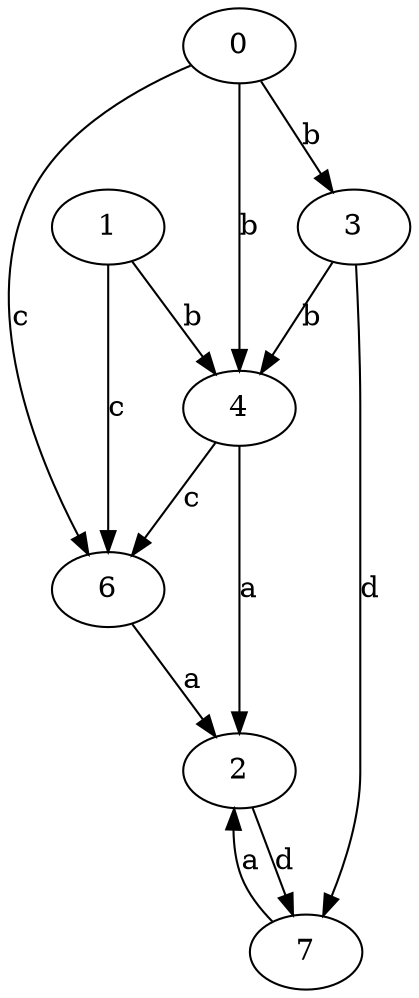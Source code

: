strict digraph  {
0;
1;
2;
3;
4;
6;
7;
0 -> 3  [label=b];
0 -> 4  [label=b];
0 -> 6  [label=c];
1 -> 4  [label=b];
1 -> 6  [label=c];
2 -> 7  [label=d];
3 -> 4  [label=b];
3 -> 7  [label=d];
4 -> 2  [label=a];
4 -> 6  [label=c];
6 -> 2  [label=a];
7 -> 2  [label=a];
}
